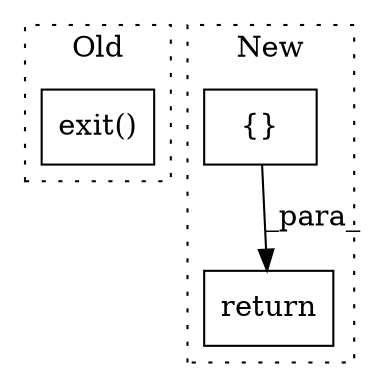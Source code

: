 digraph G {
subgraph cluster0 {
1 [label="exit()" a="75" s="1074,1084" l="9,1" shape="box"];
label = "Old";
style="dotted";
}
subgraph cluster1 {
2 [label="return" a="93" s="1077" l="7" shape="box"];
3 [label="{}" a="95" s="1084,1105" l="1,1" shape="box"];
label = "New";
style="dotted";
}
3 -> 2 [label="_para_"];
}